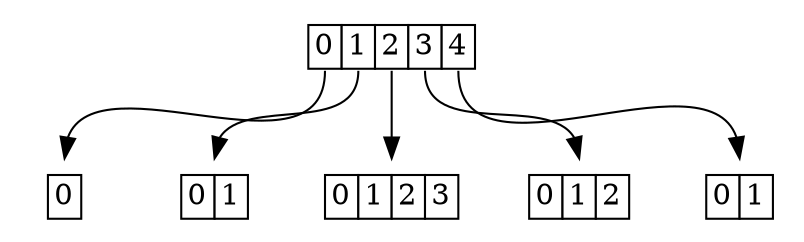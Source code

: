 digraph ragged_layout {
	"()" [label=<<TABLE BORDER='0' CELLBORDER='1' CELLSPACING='0'><TR><TD PORT='x0' BGCOLOR='white'>0</TD><TD PORT='x1' BGCOLOR='white'>1</TD><TD PORT='x2' BGCOLOR='white'>2</TD><TD PORT='x3' BGCOLOR='white'>3</TD><TD PORT='x4' BGCOLOR='white'>4</TD></TR></TABLE>> shape=plaintext]
	"(0,)" [label=<<TABLE BORDER='0' CELLBORDER='1' CELLSPACING='0'><TR><TD PORT='x0' BGCOLOR='white'>0</TD></TR></TABLE>> shape=plaintext]
	"()":x0 -> "(0,)" [headport=n tailport="x0:s"]
	"(1,)" [label=<<TABLE BORDER='0' CELLBORDER='1' CELLSPACING='0'><TR><TD PORT='x0' BGCOLOR='white'>0</TD><TD PORT='x1' BGCOLOR='white'>1</TD></TR></TABLE>> shape=plaintext]
	"()":x1 -> "(1,)" [headport=n tailport="x1:s"]
	"(2,)" [label=<<TABLE BORDER='0' CELLBORDER='1' CELLSPACING='0'><TR><TD PORT='x0' BGCOLOR='white'>0</TD><TD PORT='x1' BGCOLOR='white'>1</TD><TD PORT='x2' BGCOLOR='white'>2</TD><TD PORT='x3' BGCOLOR='white'>3</TD></TR></TABLE>> shape=plaintext]
	"()":x2 -> "(2,)" [headport=n tailport="x2:s"]
	"(3,)" [label=<<TABLE BORDER='0' CELLBORDER='1' CELLSPACING='0'><TR><TD PORT='x0' BGCOLOR='white'>0</TD><TD PORT='x1' BGCOLOR='white'>1</TD><TD PORT='x2' BGCOLOR='white'>2</TD></TR></TABLE>> shape=plaintext]
	"()":x3 -> "(3,)" [headport=n tailport="x3:s"]
	"(4,)" [label=<<TABLE BORDER='0' CELLBORDER='1' CELLSPACING='0'><TR><TD PORT='x0' BGCOLOR='white'>0</TD><TD PORT='x1' BGCOLOR='white'>1</TD></TR></TABLE>> shape=plaintext]
	"()":x4 -> "(4,)" [headport=n tailport="x4:s"]
}
